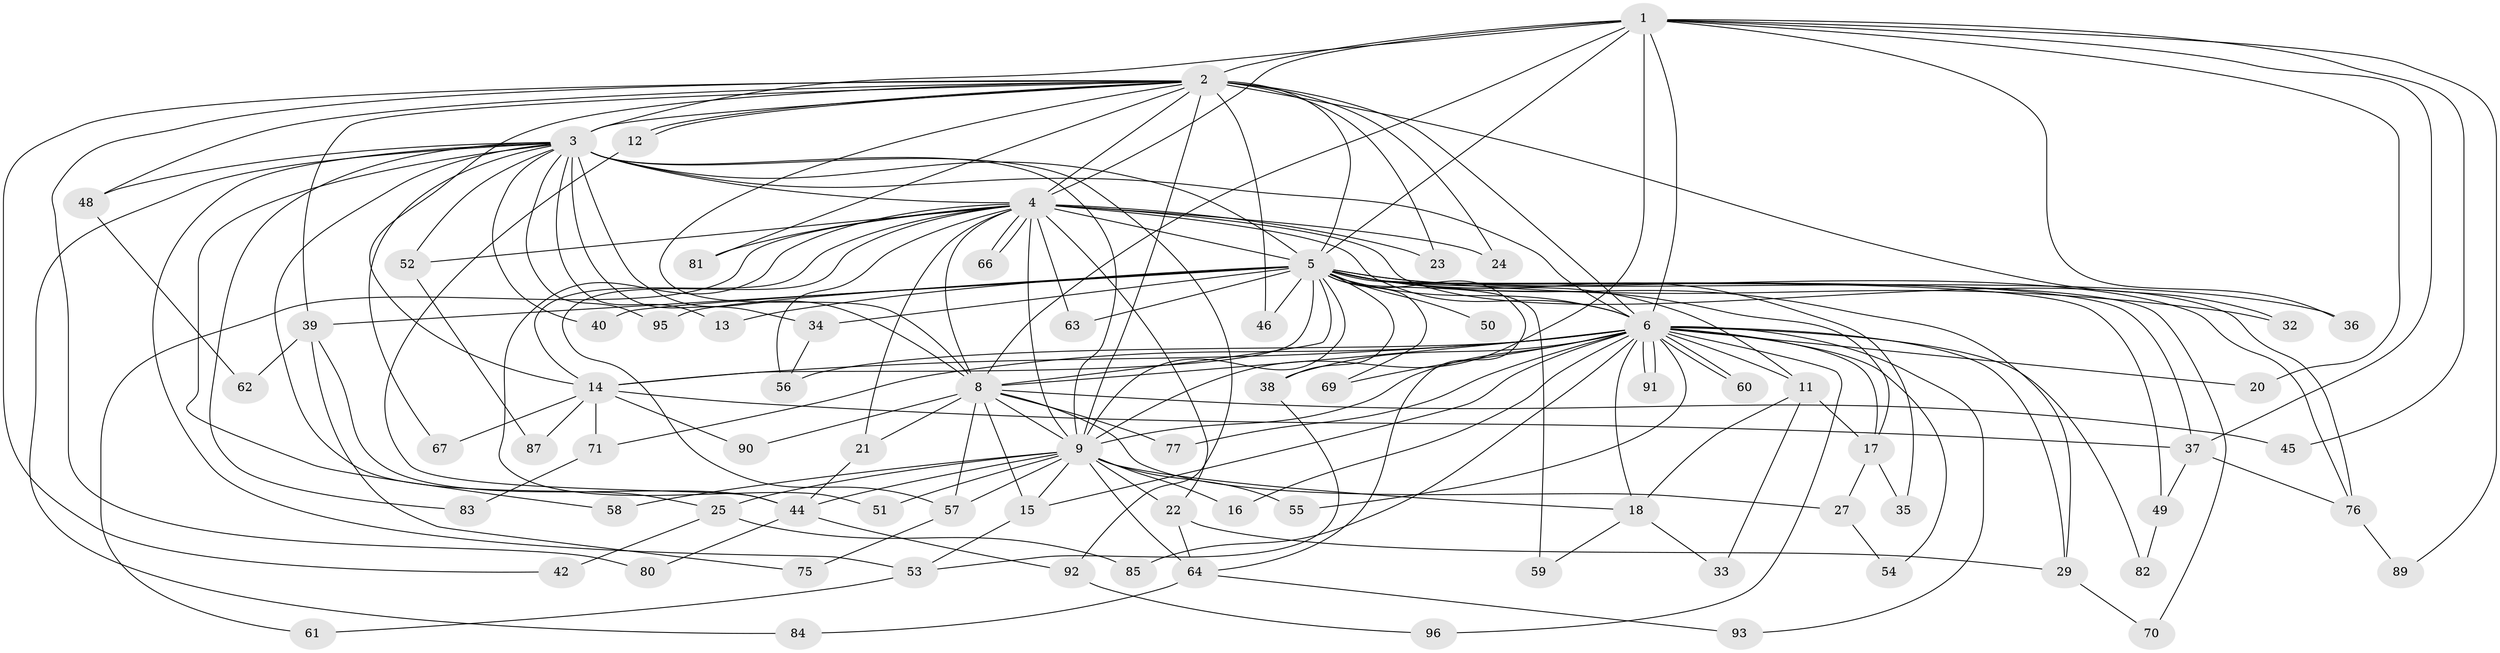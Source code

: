 // original degree distribution, {15: 0.010416666666666666, 22: 0.010416666666666666, 19: 0.010416666666666666, 21: 0.03125, 27: 0.010416666666666666, 14: 0.010416666666666666, 16: 0.010416666666666666, 23: 0.010416666666666666, 5: 0.0625, 3: 0.14583333333333334, 2: 0.5729166666666666, 9: 0.010416666666666666, 4: 0.08333333333333333, 6: 0.020833333333333332}
// Generated by graph-tools (version 1.1) at 2025/41/03/06/25 10:41:39]
// undirected, 76 vertices, 177 edges
graph export_dot {
graph [start="1"]
  node [color=gray90,style=filled];
  1 [super="+30"];
  2 [super="+68"];
  3 [super="+28"];
  4 [super="+26"];
  5 [super="+10"];
  6 [super="+7"];
  8 [super="+73"];
  9 [super="+43"];
  11 [super="+41"];
  12;
  13;
  14 [super="+78"];
  15 [super="+19"];
  16;
  17 [super="+31"];
  18;
  20;
  21 [super="+74"];
  22;
  23;
  24;
  25;
  27;
  29 [super="+47"];
  32;
  33;
  34;
  35;
  36;
  37 [super="+88"];
  38;
  39;
  40;
  42;
  44 [super="+86"];
  45;
  46;
  48;
  49;
  50;
  51;
  52;
  53 [super="+72"];
  54;
  55;
  56 [super="+79"];
  57;
  58;
  59;
  60;
  61;
  62;
  63;
  64 [super="+65"];
  66;
  67;
  69;
  70;
  71;
  75;
  76 [super="+94"];
  77;
  80;
  81;
  82;
  83;
  84;
  85;
  87;
  89;
  90;
  91;
  92;
  93;
  95;
  96;
  1 -- 2;
  1 -- 3 [weight=2];
  1 -- 4;
  1 -- 5 [weight=2];
  1 -- 6 [weight=2];
  1 -- 8;
  1 -- 9 [weight=2];
  1 -- 20;
  1 -- 36;
  1 -- 45;
  1 -- 89;
  1 -- 37;
  2 -- 3;
  2 -- 4;
  2 -- 5 [weight=2];
  2 -- 6 [weight=2];
  2 -- 8;
  2 -- 9 [weight=2];
  2 -- 12;
  2 -- 12;
  2 -- 23;
  2 -- 24;
  2 -- 32;
  2 -- 39;
  2 -- 42;
  2 -- 46;
  2 -- 48;
  2 -- 80;
  2 -- 81;
  2 -- 14;
  3 -- 4;
  3 -- 5 [weight=2];
  3 -- 6 [weight=2];
  3 -- 8;
  3 -- 9;
  3 -- 13;
  3 -- 25;
  3 -- 34;
  3 -- 40;
  3 -- 48;
  3 -- 83;
  3 -- 84;
  3 -- 92;
  3 -- 67;
  3 -- 52;
  3 -- 58;
  3 -- 95;
  3 -- 53;
  4 -- 5 [weight=2];
  4 -- 6 [weight=2];
  4 -- 8;
  4 -- 9 [weight=2];
  4 -- 21;
  4 -- 22;
  4 -- 23;
  4 -- 24;
  4 -- 51;
  4 -- 52;
  4 -- 56;
  4 -- 61;
  4 -- 66;
  4 -- 66;
  4 -- 76;
  4 -- 81;
  4 -- 63;
  4 -- 14;
  4 -- 57;
  5 -- 6 [weight=4];
  5 -- 8 [weight=2];
  5 -- 9 [weight=2];
  5 -- 13;
  5 -- 32;
  5 -- 35;
  5 -- 36;
  5 -- 37;
  5 -- 39;
  5 -- 49;
  5 -- 59;
  5 -- 63;
  5 -- 64;
  5 -- 69;
  5 -- 76;
  5 -- 70;
  5 -- 11;
  5 -- 14;
  5 -- 17;
  5 -- 29;
  5 -- 95;
  5 -- 34;
  5 -- 38;
  5 -- 40;
  5 -- 46;
  5 -- 50;
  6 -- 8 [weight=2];
  6 -- 9 [weight=2];
  6 -- 14;
  6 -- 18;
  6 -- 20;
  6 -- 29;
  6 -- 55;
  6 -- 60;
  6 -- 60;
  6 -- 69;
  6 -- 71;
  6 -- 77;
  6 -- 82;
  6 -- 91;
  6 -- 91;
  6 -- 93;
  6 -- 96;
  6 -- 38;
  6 -- 11;
  6 -- 16;
  6 -- 85;
  6 -- 54;
  6 -- 17;
  6 -- 56;
  6 -- 15;
  8 -- 9;
  8 -- 15;
  8 -- 21;
  8 -- 27;
  8 -- 45;
  8 -- 77;
  8 -- 90;
  8 -- 57;
  9 -- 15;
  9 -- 16;
  9 -- 18;
  9 -- 22;
  9 -- 25;
  9 -- 44;
  9 -- 51;
  9 -- 55;
  9 -- 57;
  9 -- 58;
  9 -- 64;
  11 -- 17;
  11 -- 33;
  11 -- 18;
  12 -- 44;
  14 -- 37;
  14 -- 67;
  14 -- 71;
  14 -- 87;
  14 -- 90;
  15 -- 53;
  17 -- 27;
  17 -- 35;
  18 -- 33;
  18 -- 59;
  21 -- 44;
  22 -- 64;
  22 -- 29;
  25 -- 42;
  25 -- 85;
  27 -- 54;
  29 -- 70;
  34 -- 56;
  37 -- 49;
  37 -- 76;
  38 -- 53;
  39 -- 62;
  39 -- 75;
  39 -- 44;
  44 -- 80;
  44 -- 92;
  48 -- 62;
  49 -- 82;
  52 -- 87;
  53 -- 61;
  57 -- 75;
  64 -- 93;
  64 -- 84;
  71 -- 83;
  76 -- 89;
  92 -- 96;
}

